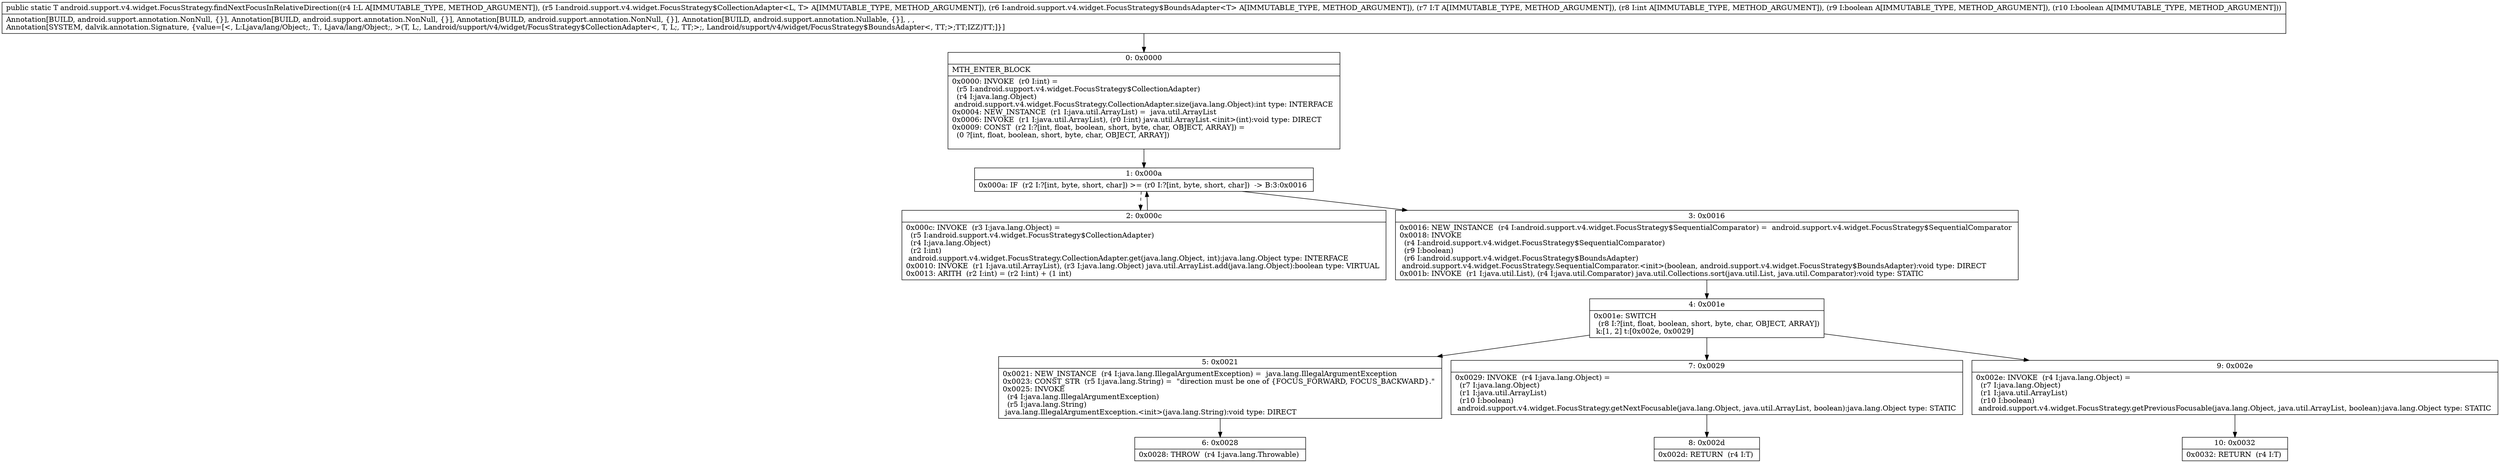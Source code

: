 digraph "CFG forandroid.support.v4.widget.FocusStrategy.findNextFocusInRelativeDirection(Ljava\/lang\/Object;Landroid\/support\/v4\/widget\/FocusStrategy$CollectionAdapter;Landroid\/support\/v4\/widget\/FocusStrategy$BoundsAdapter;Ljava\/lang\/Object;IZZ)Ljava\/lang\/Object;" {
Node_0 [shape=record,label="{0\:\ 0x0000|MTH_ENTER_BLOCK\l|0x0000: INVOKE  (r0 I:int) = \l  (r5 I:android.support.v4.widget.FocusStrategy$CollectionAdapter)\l  (r4 I:java.lang.Object)\l android.support.v4.widget.FocusStrategy.CollectionAdapter.size(java.lang.Object):int type: INTERFACE \l0x0004: NEW_INSTANCE  (r1 I:java.util.ArrayList) =  java.util.ArrayList \l0x0006: INVOKE  (r1 I:java.util.ArrayList), (r0 I:int) java.util.ArrayList.\<init\>(int):void type: DIRECT \l0x0009: CONST  (r2 I:?[int, float, boolean, short, byte, char, OBJECT, ARRAY]) = \l  (0 ?[int, float, boolean, short, byte, char, OBJECT, ARRAY])\l \l}"];
Node_1 [shape=record,label="{1\:\ 0x000a|0x000a: IF  (r2 I:?[int, byte, short, char]) \>= (r0 I:?[int, byte, short, char])  \-\> B:3:0x0016 \l}"];
Node_2 [shape=record,label="{2\:\ 0x000c|0x000c: INVOKE  (r3 I:java.lang.Object) = \l  (r5 I:android.support.v4.widget.FocusStrategy$CollectionAdapter)\l  (r4 I:java.lang.Object)\l  (r2 I:int)\l android.support.v4.widget.FocusStrategy.CollectionAdapter.get(java.lang.Object, int):java.lang.Object type: INTERFACE \l0x0010: INVOKE  (r1 I:java.util.ArrayList), (r3 I:java.lang.Object) java.util.ArrayList.add(java.lang.Object):boolean type: VIRTUAL \l0x0013: ARITH  (r2 I:int) = (r2 I:int) + (1 int) \l}"];
Node_3 [shape=record,label="{3\:\ 0x0016|0x0016: NEW_INSTANCE  (r4 I:android.support.v4.widget.FocusStrategy$SequentialComparator) =  android.support.v4.widget.FocusStrategy$SequentialComparator \l0x0018: INVOKE  \l  (r4 I:android.support.v4.widget.FocusStrategy$SequentialComparator)\l  (r9 I:boolean)\l  (r6 I:android.support.v4.widget.FocusStrategy$BoundsAdapter)\l android.support.v4.widget.FocusStrategy.SequentialComparator.\<init\>(boolean, android.support.v4.widget.FocusStrategy$BoundsAdapter):void type: DIRECT \l0x001b: INVOKE  (r1 I:java.util.List), (r4 I:java.util.Comparator) java.util.Collections.sort(java.util.List, java.util.Comparator):void type: STATIC \l}"];
Node_4 [shape=record,label="{4\:\ 0x001e|0x001e: SWITCH  \l  (r8 I:?[int, float, boolean, short, byte, char, OBJECT, ARRAY])\l k:[1, 2] t:[0x002e, 0x0029] \l}"];
Node_5 [shape=record,label="{5\:\ 0x0021|0x0021: NEW_INSTANCE  (r4 I:java.lang.IllegalArgumentException) =  java.lang.IllegalArgumentException \l0x0023: CONST_STR  (r5 I:java.lang.String) =  \"direction must be one of \{FOCUS_FORWARD, FOCUS_BACKWARD\}.\" \l0x0025: INVOKE  \l  (r4 I:java.lang.IllegalArgumentException)\l  (r5 I:java.lang.String)\l java.lang.IllegalArgumentException.\<init\>(java.lang.String):void type: DIRECT \l}"];
Node_6 [shape=record,label="{6\:\ 0x0028|0x0028: THROW  (r4 I:java.lang.Throwable) \l}"];
Node_7 [shape=record,label="{7\:\ 0x0029|0x0029: INVOKE  (r4 I:java.lang.Object) = \l  (r7 I:java.lang.Object)\l  (r1 I:java.util.ArrayList)\l  (r10 I:boolean)\l android.support.v4.widget.FocusStrategy.getNextFocusable(java.lang.Object, java.util.ArrayList, boolean):java.lang.Object type: STATIC \l}"];
Node_8 [shape=record,label="{8\:\ 0x002d|0x002d: RETURN  (r4 I:T) \l}"];
Node_9 [shape=record,label="{9\:\ 0x002e|0x002e: INVOKE  (r4 I:java.lang.Object) = \l  (r7 I:java.lang.Object)\l  (r1 I:java.util.ArrayList)\l  (r10 I:boolean)\l android.support.v4.widget.FocusStrategy.getPreviousFocusable(java.lang.Object, java.util.ArrayList, boolean):java.lang.Object type: STATIC \l}"];
Node_10 [shape=record,label="{10\:\ 0x0032|0x0032: RETURN  (r4 I:T) \l}"];
MethodNode[shape=record,label="{public static T android.support.v4.widget.FocusStrategy.findNextFocusInRelativeDirection((r4 I:L A[IMMUTABLE_TYPE, METHOD_ARGUMENT]), (r5 I:android.support.v4.widget.FocusStrategy$CollectionAdapter\<L, T\> A[IMMUTABLE_TYPE, METHOD_ARGUMENT]), (r6 I:android.support.v4.widget.FocusStrategy$BoundsAdapter\<T\> A[IMMUTABLE_TYPE, METHOD_ARGUMENT]), (r7 I:T A[IMMUTABLE_TYPE, METHOD_ARGUMENT]), (r8 I:int A[IMMUTABLE_TYPE, METHOD_ARGUMENT]), (r9 I:boolean A[IMMUTABLE_TYPE, METHOD_ARGUMENT]), (r10 I:boolean A[IMMUTABLE_TYPE, METHOD_ARGUMENT]))  | Annotation[BUILD, android.support.annotation.NonNull, \{\}], Annotation[BUILD, android.support.annotation.NonNull, \{\}], Annotation[BUILD, android.support.annotation.NonNull, \{\}], Annotation[BUILD, android.support.annotation.Nullable, \{\}], , , \lAnnotation[SYSTEM, dalvik.annotation.Signature, \{value=[\<, L:Ljava\/lang\/Object;, T:, Ljava\/lang\/Object;, \>(T, L;, Landroid\/support\/v4\/widget\/FocusStrategy$CollectionAdapter\<, T, L;, TT;\>;, Landroid\/support\/v4\/widget\/FocusStrategy$BoundsAdapter\<, TT;\>;TT;IZZ)TT;]\}]\l}"];
MethodNode -> Node_0;
Node_0 -> Node_1;
Node_1 -> Node_2[style=dashed];
Node_1 -> Node_3;
Node_2 -> Node_1;
Node_3 -> Node_4;
Node_4 -> Node_5;
Node_4 -> Node_7;
Node_4 -> Node_9;
Node_5 -> Node_6;
Node_7 -> Node_8;
Node_9 -> Node_10;
}

